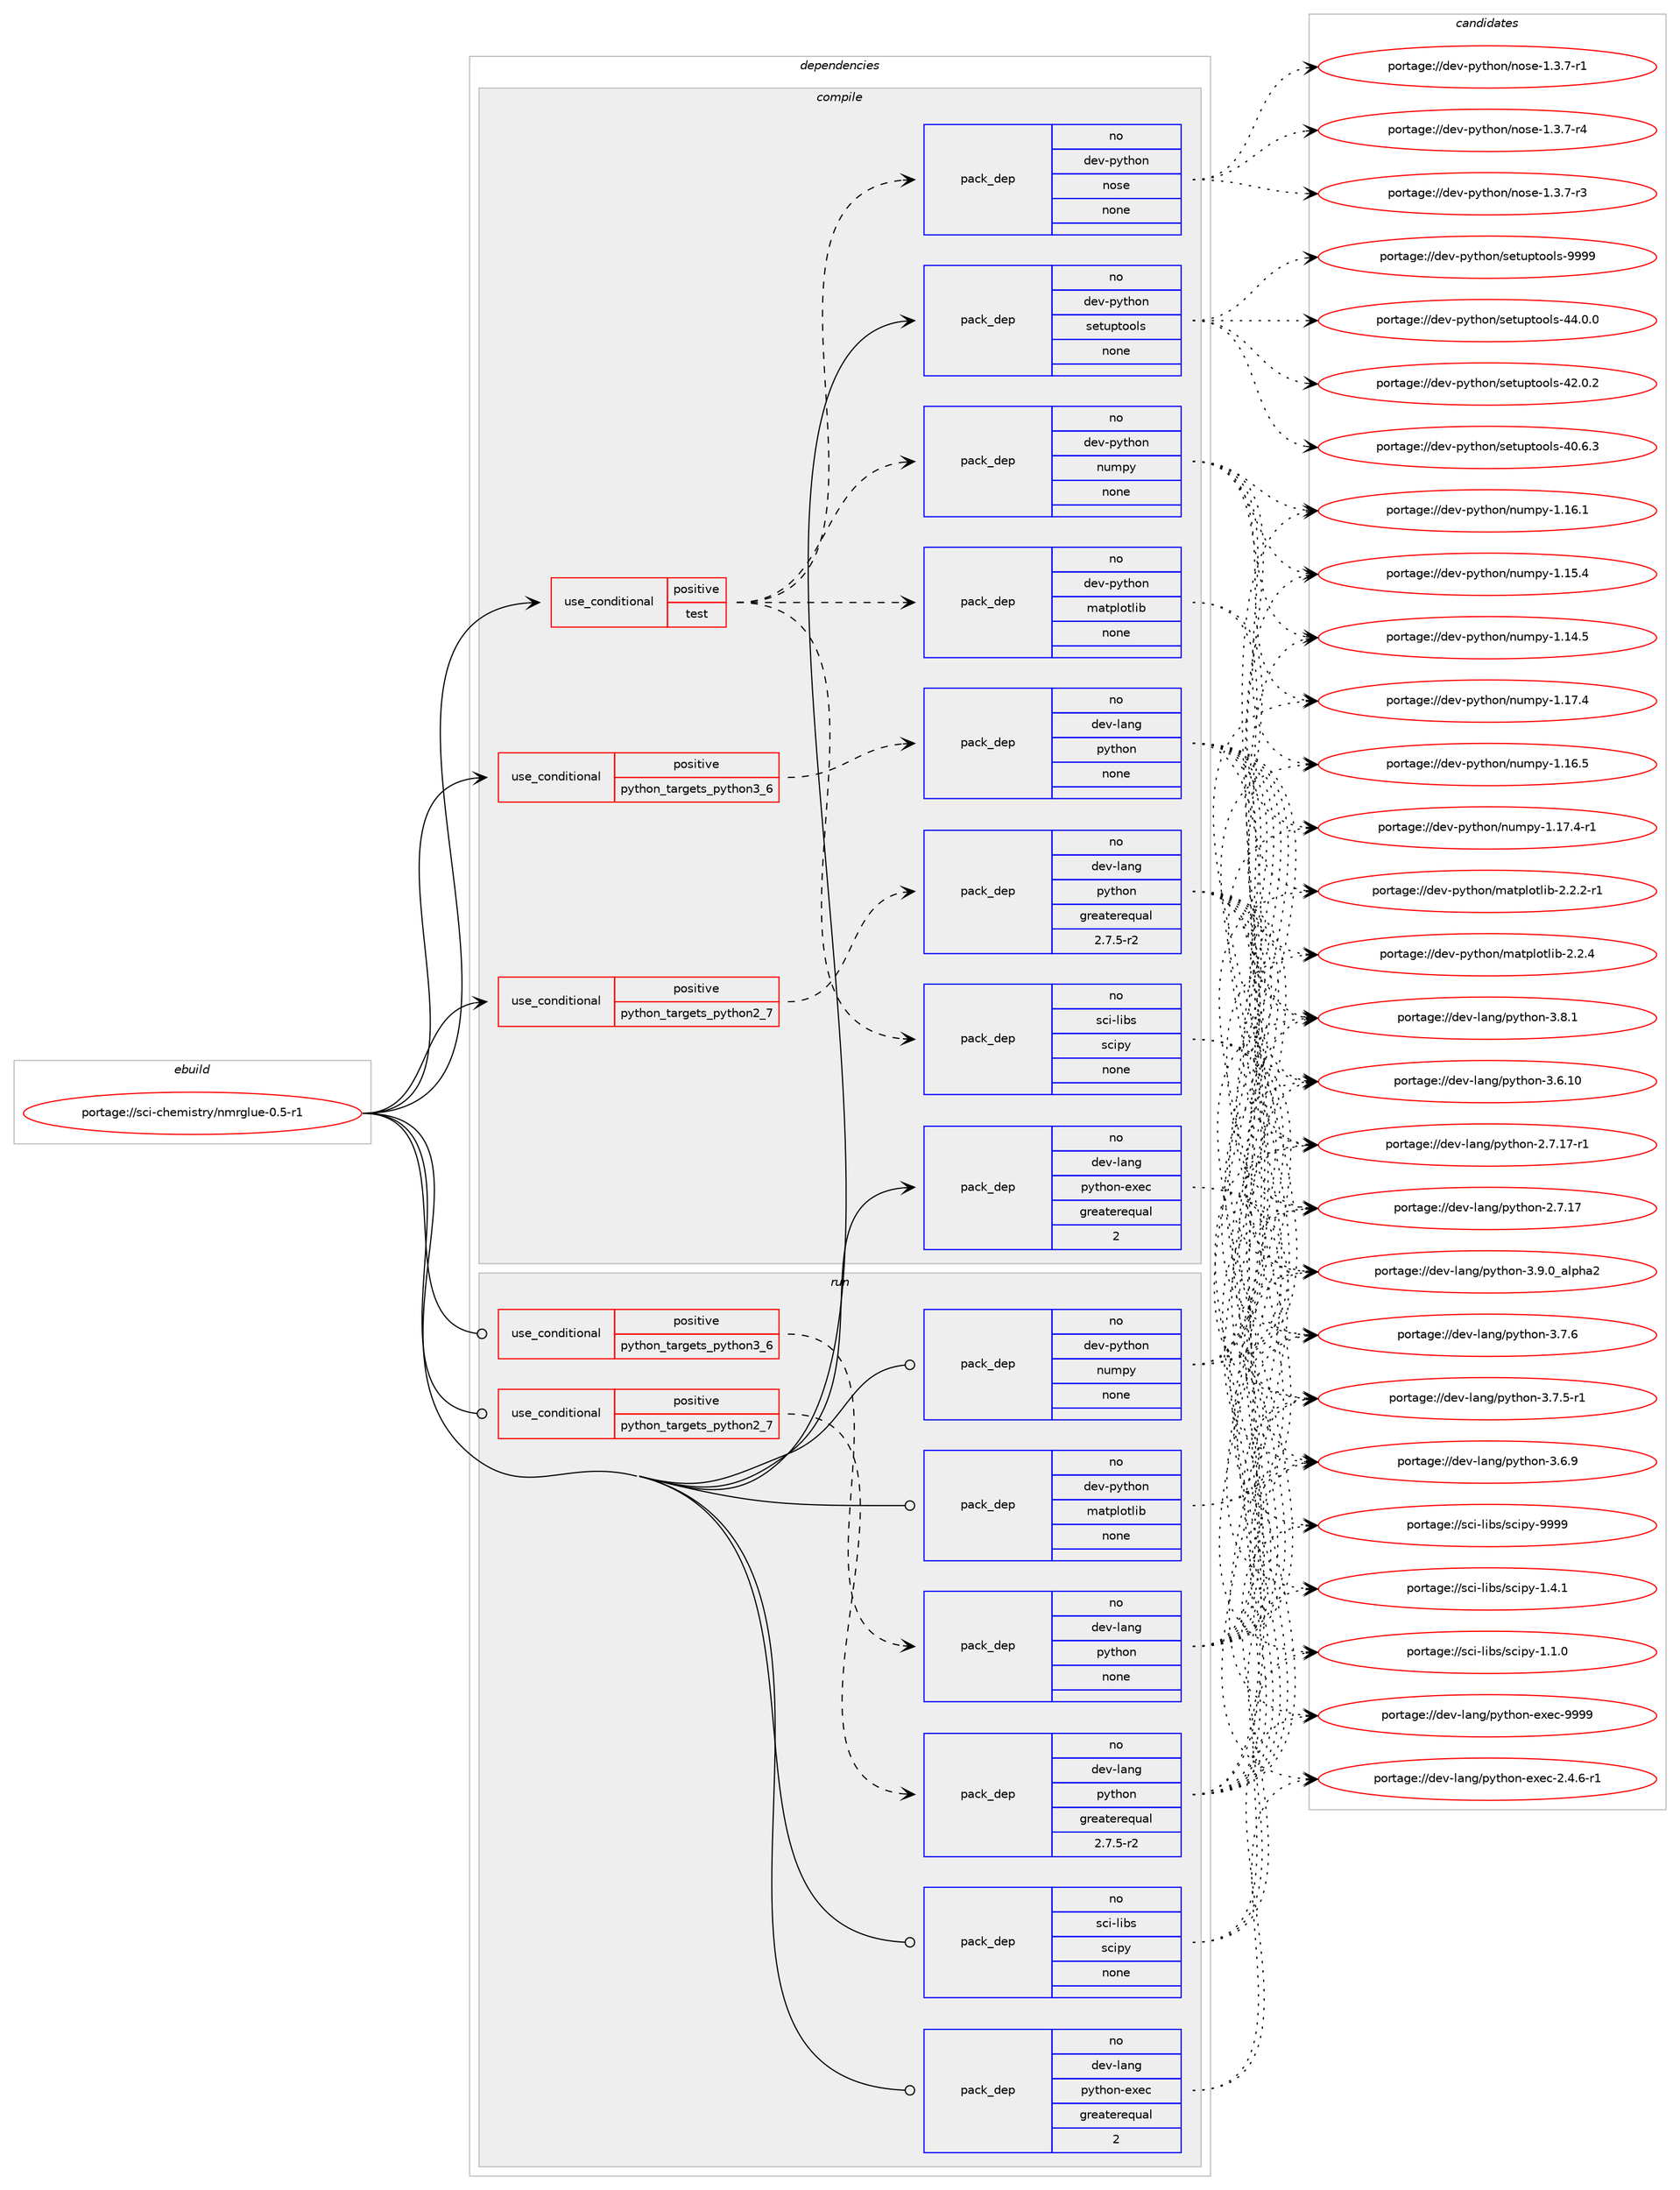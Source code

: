 digraph prolog {

# *************
# Graph options
# *************

newrank=true;
concentrate=true;
compound=true;
graph [rankdir=LR,fontname=Helvetica,fontsize=10,ranksep=1.5];#, ranksep=2.5, nodesep=0.2];
edge  [arrowhead=vee];
node  [fontname=Helvetica,fontsize=10];

# **********
# The ebuild
# **********

subgraph cluster_leftcol {
color=gray;
rank=same;
label=<<i>ebuild</i>>;
id [label="portage://sci-chemistry/nmrglue-0.5-r1", color=red, width=4, href="../sci-chemistry/nmrglue-0.5-r1.svg"];
}

# ****************
# The dependencies
# ****************

subgraph cluster_midcol {
color=gray;
label=<<i>dependencies</i>>;
subgraph cluster_compile {
fillcolor="#eeeeee";
style=filled;
label=<<i>compile</i>>;
subgraph cond20893 {
dependency108268 [label=<<TABLE BORDER="0" CELLBORDER="1" CELLSPACING="0" CELLPADDING="4"><TR><TD ROWSPAN="3" CELLPADDING="10">use_conditional</TD></TR><TR><TD>positive</TD></TR><TR><TD>python_targets_python2_7</TD></TR></TABLE>>, shape=none, color=red];
subgraph pack85550 {
dependency108269 [label=<<TABLE BORDER="0" CELLBORDER="1" CELLSPACING="0" CELLPADDING="4" WIDTH="220"><TR><TD ROWSPAN="6" CELLPADDING="30">pack_dep</TD></TR><TR><TD WIDTH="110">no</TD></TR><TR><TD>dev-lang</TD></TR><TR><TD>python</TD></TR><TR><TD>greaterequal</TD></TR><TR><TD>2.7.5-r2</TD></TR></TABLE>>, shape=none, color=blue];
}
dependency108268:e -> dependency108269:w [weight=20,style="dashed",arrowhead="vee"];
}
id:e -> dependency108268:w [weight=20,style="solid",arrowhead="vee"];
subgraph cond20894 {
dependency108270 [label=<<TABLE BORDER="0" CELLBORDER="1" CELLSPACING="0" CELLPADDING="4"><TR><TD ROWSPAN="3" CELLPADDING="10">use_conditional</TD></TR><TR><TD>positive</TD></TR><TR><TD>python_targets_python3_6</TD></TR></TABLE>>, shape=none, color=red];
subgraph pack85551 {
dependency108271 [label=<<TABLE BORDER="0" CELLBORDER="1" CELLSPACING="0" CELLPADDING="4" WIDTH="220"><TR><TD ROWSPAN="6" CELLPADDING="30">pack_dep</TD></TR><TR><TD WIDTH="110">no</TD></TR><TR><TD>dev-lang</TD></TR><TR><TD>python</TD></TR><TR><TD>none</TD></TR><TR><TD></TD></TR></TABLE>>, shape=none, color=blue];
}
dependency108270:e -> dependency108271:w [weight=20,style="dashed",arrowhead="vee"];
}
id:e -> dependency108270:w [weight=20,style="solid",arrowhead="vee"];
subgraph cond20895 {
dependency108272 [label=<<TABLE BORDER="0" CELLBORDER="1" CELLSPACING="0" CELLPADDING="4"><TR><TD ROWSPAN="3" CELLPADDING="10">use_conditional</TD></TR><TR><TD>positive</TD></TR><TR><TD>test</TD></TR></TABLE>>, shape=none, color=red];
subgraph pack85552 {
dependency108273 [label=<<TABLE BORDER="0" CELLBORDER="1" CELLSPACING="0" CELLPADDING="4" WIDTH="220"><TR><TD ROWSPAN="6" CELLPADDING="30">pack_dep</TD></TR><TR><TD WIDTH="110">no</TD></TR><TR><TD>dev-python</TD></TR><TR><TD>matplotlib</TD></TR><TR><TD>none</TD></TR><TR><TD></TD></TR></TABLE>>, shape=none, color=blue];
}
dependency108272:e -> dependency108273:w [weight=20,style="dashed",arrowhead="vee"];
subgraph pack85553 {
dependency108274 [label=<<TABLE BORDER="0" CELLBORDER="1" CELLSPACING="0" CELLPADDING="4" WIDTH="220"><TR><TD ROWSPAN="6" CELLPADDING="30">pack_dep</TD></TR><TR><TD WIDTH="110">no</TD></TR><TR><TD>dev-python</TD></TR><TR><TD>numpy</TD></TR><TR><TD>none</TD></TR><TR><TD></TD></TR></TABLE>>, shape=none, color=blue];
}
dependency108272:e -> dependency108274:w [weight=20,style="dashed",arrowhead="vee"];
subgraph pack85554 {
dependency108275 [label=<<TABLE BORDER="0" CELLBORDER="1" CELLSPACING="0" CELLPADDING="4" WIDTH="220"><TR><TD ROWSPAN="6" CELLPADDING="30">pack_dep</TD></TR><TR><TD WIDTH="110">no</TD></TR><TR><TD>sci-libs</TD></TR><TR><TD>scipy</TD></TR><TR><TD>none</TD></TR><TR><TD></TD></TR></TABLE>>, shape=none, color=blue];
}
dependency108272:e -> dependency108275:w [weight=20,style="dashed",arrowhead="vee"];
subgraph pack85555 {
dependency108276 [label=<<TABLE BORDER="0" CELLBORDER="1" CELLSPACING="0" CELLPADDING="4" WIDTH="220"><TR><TD ROWSPAN="6" CELLPADDING="30">pack_dep</TD></TR><TR><TD WIDTH="110">no</TD></TR><TR><TD>dev-python</TD></TR><TR><TD>nose</TD></TR><TR><TD>none</TD></TR><TR><TD></TD></TR></TABLE>>, shape=none, color=blue];
}
dependency108272:e -> dependency108276:w [weight=20,style="dashed",arrowhead="vee"];
}
id:e -> dependency108272:w [weight=20,style="solid",arrowhead="vee"];
subgraph pack85556 {
dependency108277 [label=<<TABLE BORDER="0" CELLBORDER="1" CELLSPACING="0" CELLPADDING="4" WIDTH="220"><TR><TD ROWSPAN="6" CELLPADDING="30">pack_dep</TD></TR><TR><TD WIDTH="110">no</TD></TR><TR><TD>dev-lang</TD></TR><TR><TD>python-exec</TD></TR><TR><TD>greaterequal</TD></TR><TR><TD>2</TD></TR></TABLE>>, shape=none, color=blue];
}
id:e -> dependency108277:w [weight=20,style="solid",arrowhead="vee"];
subgraph pack85557 {
dependency108278 [label=<<TABLE BORDER="0" CELLBORDER="1" CELLSPACING="0" CELLPADDING="4" WIDTH="220"><TR><TD ROWSPAN="6" CELLPADDING="30">pack_dep</TD></TR><TR><TD WIDTH="110">no</TD></TR><TR><TD>dev-python</TD></TR><TR><TD>setuptools</TD></TR><TR><TD>none</TD></TR><TR><TD></TD></TR></TABLE>>, shape=none, color=blue];
}
id:e -> dependency108278:w [weight=20,style="solid",arrowhead="vee"];
}
subgraph cluster_compileandrun {
fillcolor="#eeeeee";
style=filled;
label=<<i>compile and run</i>>;
}
subgraph cluster_run {
fillcolor="#eeeeee";
style=filled;
label=<<i>run</i>>;
subgraph cond20896 {
dependency108279 [label=<<TABLE BORDER="0" CELLBORDER="1" CELLSPACING="0" CELLPADDING="4"><TR><TD ROWSPAN="3" CELLPADDING="10">use_conditional</TD></TR><TR><TD>positive</TD></TR><TR><TD>python_targets_python2_7</TD></TR></TABLE>>, shape=none, color=red];
subgraph pack85558 {
dependency108280 [label=<<TABLE BORDER="0" CELLBORDER="1" CELLSPACING="0" CELLPADDING="4" WIDTH="220"><TR><TD ROWSPAN="6" CELLPADDING="30">pack_dep</TD></TR><TR><TD WIDTH="110">no</TD></TR><TR><TD>dev-lang</TD></TR><TR><TD>python</TD></TR><TR><TD>greaterequal</TD></TR><TR><TD>2.7.5-r2</TD></TR></TABLE>>, shape=none, color=blue];
}
dependency108279:e -> dependency108280:w [weight=20,style="dashed",arrowhead="vee"];
}
id:e -> dependency108279:w [weight=20,style="solid",arrowhead="odot"];
subgraph cond20897 {
dependency108281 [label=<<TABLE BORDER="0" CELLBORDER="1" CELLSPACING="0" CELLPADDING="4"><TR><TD ROWSPAN="3" CELLPADDING="10">use_conditional</TD></TR><TR><TD>positive</TD></TR><TR><TD>python_targets_python3_6</TD></TR></TABLE>>, shape=none, color=red];
subgraph pack85559 {
dependency108282 [label=<<TABLE BORDER="0" CELLBORDER="1" CELLSPACING="0" CELLPADDING="4" WIDTH="220"><TR><TD ROWSPAN="6" CELLPADDING="30">pack_dep</TD></TR><TR><TD WIDTH="110">no</TD></TR><TR><TD>dev-lang</TD></TR><TR><TD>python</TD></TR><TR><TD>none</TD></TR><TR><TD></TD></TR></TABLE>>, shape=none, color=blue];
}
dependency108281:e -> dependency108282:w [weight=20,style="dashed",arrowhead="vee"];
}
id:e -> dependency108281:w [weight=20,style="solid",arrowhead="odot"];
subgraph pack85560 {
dependency108283 [label=<<TABLE BORDER="0" CELLBORDER="1" CELLSPACING="0" CELLPADDING="4" WIDTH="220"><TR><TD ROWSPAN="6" CELLPADDING="30">pack_dep</TD></TR><TR><TD WIDTH="110">no</TD></TR><TR><TD>dev-lang</TD></TR><TR><TD>python-exec</TD></TR><TR><TD>greaterequal</TD></TR><TR><TD>2</TD></TR></TABLE>>, shape=none, color=blue];
}
id:e -> dependency108283:w [weight=20,style="solid",arrowhead="odot"];
subgraph pack85561 {
dependency108284 [label=<<TABLE BORDER="0" CELLBORDER="1" CELLSPACING="0" CELLPADDING="4" WIDTH="220"><TR><TD ROWSPAN="6" CELLPADDING="30">pack_dep</TD></TR><TR><TD WIDTH="110">no</TD></TR><TR><TD>dev-python</TD></TR><TR><TD>matplotlib</TD></TR><TR><TD>none</TD></TR><TR><TD></TD></TR></TABLE>>, shape=none, color=blue];
}
id:e -> dependency108284:w [weight=20,style="solid",arrowhead="odot"];
subgraph pack85562 {
dependency108285 [label=<<TABLE BORDER="0" CELLBORDER="1" CELLSPACING="0" CELLPADDING="4" WIDTH="220"><TR><TD ROWSPAN="6" CELLPADDING="30">pack_dep</TD></TR><TR><TD WIDTH="110">no</TD></TR><TR><TD>dev-python</TD></TR><TR><TD>numpy</TD></TR><TR><TD>none</TD></TR><TR><TD></TD></TR></TABLE>>, shape=none, color=blue];
}
id:e -> dependency108285:w [weight=20,style="solid",arrowhead="odot"];
subgraph pack85563 {
dependency108286 [label=<<TABLE BORDER="0" CELLBORDER="1" CELLSPACING="0" CELLPADDING="4" WIDTH="220"><TR><TD ROWSPAN="6" CELLPADDING="30">pack_dep</TD></TR><TR><TD WIDTH="110">no</TD></TR><TR><TD>sci-libs</TD></TR><TR><TD>scipy</TD></TR><TR><TD>none</TD></TR><TR><TD></TD></TR></TABLE>>, shape=none, color=blue];
}
id:e -> dependency108286:w [weight=20,style="solid",arrowhead="odot"];
}
}

# **************
# The candidates
# **************

subgraph cluster_choices {
rank=same;
color=gray;
label=<<i>candidates</i>>;

subgraph choice85550 {
color=black;
nodesep=1;
choice10010111845108971101034711212111610411111045514657464895971081121049750 [label="portage://dev-lang/python-3.9.0_alpha2", color=red, width=4,href="../dev-lang/python-3.9.0_alpha2.svg"];
choice100101118451089711010347112121116104111110455146564649 [label="portage://dev-lang/python-3.8.1", color=red, width=4,href="../dev-lang/python-3.8.1.svg"];
choice100101118451089711010347112121116104111110455146554654 [label="portage://dev-lang/python-3.7.6", color=red, width=4,href="../dev-lang/python-3.7.6.svg"];
choice1001011184510897110103471121211161041111104551465546534511449 [label="portage://dev-lang/python-3.7.5-r1", color=red, width=4,href="../dev-lang/python-3.7.5-r1.svg"];
choice100101118451089711010347112121116104111110455146544657 [label="portage://dev-lang/python-3.6.9", color=red, width=4,href="../dev-lang/python-3.6.9.svg"];
choice10010111845108971101034711212111610411111045514654464948 [label="portage://dev-lang/python-3.6.10", color=red, width=4,href="../dev-lang/python-3.6.10.svg"];
choice100101118451089711010347112121116104111110455046554649554511449 [label="portage://dev-lang/python-2.7.17-r1", color=red, width=4,href="../dev-lang/python-2.7.17-r1.svg"];
choice10010111845108971101034711212111610411111045504655464955 [label="portage://dev-lang/python-2.7.17", color=red, width=4,href="../dev-lang/python-2.7.17.svg"];
dependency108269:e -> choice10010111845108971101034711212111610411111045514657464895971081121049750:w [style=dotted,weight="100"];
dependency108269:e -> choice100101118451089711010347112121116104111110455146564649:w [style=dotted,weight="100"];
dependency108269:e -> choice100101118451089711010347112121116104111110455146554654:w [style=dotted,weight="100"];
dependency108269:e -> choice1001011184510897110103471121211161041111104551465546534511449:w [style=dotted,weight="100"];
dependency108269:e -> choice100101118451089711010347112121116104111110455146544657:w [style=dotted,weight="100"];
dependency108269:e -> choice10010111845108971101034711212111610411111045514654464948:w [style=dotted,weight="100"];
dependency108269:e -> choice100101118451089711010347112121116104111110455046554649554511449:w [style=dotted,weight="100"];
dependency108269:e -> choice10010111845108971101034711212111610411111045504655464955:w [style=dotted,weight="100"];
}
subgraph choice85551 {
color=black;
nodesep=1;
choice10010111845108971101034711212111610411111045514657464895971081121049750 [label="portage://dev-lang/python-3.9.0_alpha2", color=red, width=4,href="../dev-lang/python-3.9.0_alpha2.svg"];
choice100101118451089711010347112121116104111110455146564649 [label="portage://dev-lang/python-3.8.1", color=red, width=4,href="../dev-lang/python-3.8.1.svg"];
choice100101118451089711010347112121116104111110455146554654 [label="portage://dev-lang/python-3.7.6", color=red, width=4,href="../dev-lang/python-3.7.6.svg"];
choice1001011184510897110103471121211161041111104551465546534511449 [label="portage://dev-lang/python-3.7.5-r1", color=red, width=4,href="../dev-lang/python-3.7.5-r1.svg"];
choice100101118451089711010347112121116104111110455146544657 [label="portage://dev-lang/python-3.6.9", color=red, width=4,href="../dev-lang/python-3.6.9.svg"];
choice10010111845108971101034711212111610411111045514654464948 [label="portage://dev-lang/python-3.6.10", color=red, width=4,href="../dev-lang/python-3.6.10.svg"];
choice100101118451089711010347112121116104111110455046554649554511449 [label="portage://dev-lang/python-2.7.17-r1", color=red, width=4,href="../dev-lang/python-2.7.17-r1.svg"];
choice10010111845108971101034711212111610411111045504655464955 [label="portage://dev-lang/python-2.7.17", color=red, width=4,href="../dev-lang/python-2.7.17.svg"];
dependency108271:e -> choice10010111845108971101034711212111610411111045514657464895971081121049750:w [style=dotted,weight="100"];
dependency108271:e -> choice100101118451089711010347112121116104111110455146564649:w [style=dotted,weight="100"];
dependency108271:e -> choice100101118451089711010347112121116104111110455146554654:w [style=dotted,weight="100"];
dependency108271:e -> choice1001011184510897110103471121211161041111104551465546534511449:w [style=dotted,weight="100"];
dependency108271:e -> choice100101118451089711010347112121116104111110455146544657:w [style=dotted,weight="100"];
dependency108271:e -> choice10010111845108971101034711212111610411111045514654464948:w [style=dotted,weight="100"];
dependency108271:e -> choice100101118451089711010347112121116104111110455046554649554511449:w [style=dotted,weight="100"];
dependency108271:e -> choice10010111845108971101034711212111610411111045504655464955:w [style=dotted,weight="100"];
}
subgraph choice85552 {
color=black;
nodesep=1;
choice10010111845112121116104111110471099711611210811111610810598455046504652 [label="portage://dev-python/matplotlib-2.2.4", color=red, width=4,href="../dev-python/matplotlib-2.2.4.svg"];
choice100101118451121211161041111104710997116112108111116108105984550465046504511449 [label="portage://dev-python/matplotlib-2.2.2-r1", color=red, width=4,href="../dev-python/matplotlib-2.2.2-r1.svg"];
dependency108273:e -> choice10010111845112121116104111110471099711611210811111610810598455046504652:w [style=dotted,weight="100"];
dependency108273:e -> choice100101118451121211161041111104710997116112108111116108105984550465046504511449:w [style=dotted,weight="100"];
}
subgraph choice85553 {
color=black;
nodesep=1;
choice1001011184511212111610411111047110117109112121454946495546524511449 [label="portage://dev-python/numpy-1.17.4-r1", color=red, width=4,href="../dev-python/numpy-1.17.4-r1.svg"];
choice100101118451121211161041111104711011710911212145494649554652 [label="portage://dev-python/numpy-1.17.4", color=red, width=4,href="../dev-python/numpy-1.17.4.svg"];
choice100101118451121211161041111104711011710911212145494649544653 [label="portage://dev-python/numpy-1.16.5", color=red, width=4,href="../dev-python/numpy-1.16.5.svg"];
choice100101118451121211161041111104711011710911212145494649544649 [label="portage://dev-python/numpy-1.16.1", color=red, width=4,href="../dev-python/numpy-1.16.1.svg"];
choice100101118451121211161041111104711011710911212145494649534652 [label="portage://dev-python/numpy-1.15.4", color=red, width=4,href="../dev-python/numpy-1.15.4.svg"];
choice100101118451121211161041111104711011710911212145494649524653 [label="portage://dev-python/numpy-1.14.5", color=red, width=4,href="../dev-python/numpy-1.14.5.svg"];
dependency108274:e -> choice1001011184511212111610411111047110117109112121454946495546524511449:w [style=dotted,weight="100"];
dependency108274:e -> choice100101118451121211161041111104711011710911212145494649554652:w [style=dotted,weight="100"];
dependency108274:e -> choice100101118451121211161041111104711011710911212145494649544653:w [style=dotted,weight="100"];
dependency108274:e -> choice100101118451121211161041111104711011710911212145494649544649:w [style=dotted,weight="100"];
dependency108274:e -> choice100101118451121211161041111104711011710911212145494649534652:w [style=dotted,weight="100"];
dependency108274:e -> choice100101118451121211161041111104711011710911212145494649524653:w [style=dotted,weight="100"];
}
subgraph choice85554 {
color=black;
nodesep=1;
choice11599105451081059811547115991051121214557575757 [label="portage://sci-libs/scipy-9999", color=red, width=4,href="../sci-libs/scipy-9999.svg"];
choice1159910545108105981154711599105112121454946524649 [label="portage://sci-libs/scipy-1.4.1", color=red, width=4,href="../sci-libs/scipy-1.4.1.svg"];
choice1159910545108105981154711599105112121454946494648 [label="portage://sci-libs/scipy-1.1.0", color=red, width=4,href="../sci-libs/scipy-1.1.0.svg"];
dependency108275:e -> choice11599105451081059811547115991051121214557575757:w [style=dotted,weight="100"];
dependency108275:e -> choice1159910545108105981154711599105112121454946524649:w [style=dotted,weight="100"];
dependency108275:e -> choice1159910545108105981154711599105112121454946494648:w [style=dotted,weight="100"];
}
subgraph choice85555 {
color=black;
nodesep=1;
choice10010111845112121116104111110471101111151014549465146554511452 [label="portage://dev-python/nose-1.3.7-r4", color=red, width=4,href="../dev-python/nose-1.3.7-r4.svg"];
choice10010111845112121116104111110471101111151014549465146554511451 [label="portage://dev-python/nose-1.3.7-r3", color=red, width=4,href="../dev-python/nose-1.3.7-r3.svg"];
choice10010111845112121116104111110471101111151014549465146554511449 [label="portage://dev-python/nose-1.3.7-r1", color=red, width=4,href="../dev-python/nose-1.3.7-r1.svg"];
dependency108276:e -> choice10010111845112121116104111110471101111151014549465146554511452:w [style=dotted,weight="100"];
dependency108276:e -> choice10010111845112121116104111110471101111151014549465146554511451:w [style=dotted,weight="100"];
dependency108276:e -> choice10010111845112121116104111110471101111151014549465146554511449:w [style=dotted,weight="100"];
}
subgraph choice85556 {
color=black;
nodesep=1;
choice10010111845108971101034711212111610411111045101120101994557575757 [label="portage://dev-lang/python-exec-9999", color=red, width=4,href="../dev-lang/python-exec-9999.svg"];
choice10010111845108971101034711212111610411111045101120101994550465246544511449 [label="portage://dev-lang/python-exec-2.4.6-r1", color=red, width=4,href="../dev-lang/python-exec-2.4.6-r1.svg"];
dependency108277:e -> choice10010111845108971101034711212111610411111045101120101994557575757:w [style=dotted,weight="100"];
dependency108277:e -> choice10010111845108971101034711212111610411111045101120101994550465246544511449:w [style=dotted,weight="100"];
}
subgraph choice85557 {
color=black;
nodesep=1;
choice10010111845112121116104111110471151011161171121161111111081154557575757 [label="portage://dev-python/setuptools-9999", color=red, width=4,href="../dev-python/setuptools-9999.svg"];
choice100101118451121211161041111104711510111611711211611111110811545525246484648 [label="portage://dev-python/setuptools-44.0.0", color=red, width=4,href="../dev-python/setuptools-44.0.0.svg"];
choice100101118451121211161041111104711510111611711211611111110811545525046484650 [label="portage://dev-python/setuptools-42.0.2", color=red, width=4,href="../dev-python/setuptools-42.0.2.svg"];
choice100101118451121211161041111104711510111611711211611111110811545524846544651 [label="portage://dev-python/setuptools-40.6.3", color=red, width=4,href="../dev-python/setuptools-40.6.3.svg"];
dependency108278:e -> choice10010111845112121116104111110471151011161171121161111111081154557575757:w [style=dotted,weight="100"];
dependency108278:e -> choice100101118451121211161041111104711510111611711211611111110811545525246484648:w [style=dotted,weight="100"];
dependency108278:e -> choice100101118451121211161041111104711510111611711211611111110811545525046484650:w [style=dotted,weight="100"];
dependency108278:e -> choice100101118451121211161041111104711510111611711211611111110811545524846544651:w [style=dotted,weight="100"];
}
subgraph choice85558 {
color=black;
nodesep=1;
choice10010111845108971101034711212111610411111045514657464895971081121049750 [label="portage://dev-lang/python-3.9.0_alpha2", color=red, width=4,href="../dev-lang/python-3.9.0_alpha2.svg"];
choice100101118451089711010347112121116104111110455146564649 [label="portage://dev-lang/python-3.8.1", color=red, width=4,href="../dev-lang/python-3.8.1.svg"];
choice100101118451089711010347112121116104111110455146554654 [label="portage://dev-lang/python-3.7.6", color=red, width=4,href="../dev-lang/python-3.7.6.svg"];
choice1001011184510897110103471121211161041111104551465546534511449 [label="portage://dev-lang/python-3.7.5-r1", color=red, width=4,href="../dev-lang/python-3.7.5-r1.svg"];
choice100101118451089711010347112121116104111110455146544657 [label="portage://dev-lang/python-3.6.9", color=red, width=4,href="../dev-lang/python-3.6.9.svg"];
choice10010111845108971101034711212111610411111045514654464948 [label="portage://dev-lang/python-3.6.10", color=red, width=4,href="../dev-lang/python-3.6.10.svg"];
choice100101118451089711010347112121116104111110455046554649554511449 [label="portage://dev-lang/python-2.7.17-r1", color=red, width=4,href="../dev-lang/python-2.7.17-r1.svg"];
choice10010111845108971101034711212111610411111045504655464955 [label="portage://dev-lang/python-2.7.17", color=red, width=4,href="../dev-lang/python-2.7.17.svg"];
dependency108280:e -> choice10010111845108971101034711212111610411111045514657464895971081121049750:w [style=dotted,weight="100"];
dependency108280:e -> choice100101118451089711010347112121116104111110455146564649:w [style=dotted,weight="100"];
dependency108280:e -> choice100101118451089711010347112121116104111110455146554654:w [style=dotted,weight="100"];
dependency108280:e -> choice1001011184510897110103471121211161041111104551465546534511449:w [style=dotted,weight="100"];
dependency108280:e -> choice100101118451089711010347112121116104111110455146544657:w [style=dotted,weight="100"];
dependency108280:e -> choice10010111845108971101034711212111610411111045514654464948:w [style=dotted,weight="100"];
dependency108280:e -> choice100101118451089711010347112121116104111110455046554649554511449:w [style=dotted,weight="100"];
dependency108280:e -> choice10010111845108971101034711212111610411111045504655464955:w [style=dotted,weight="100"];
}
subgraph choice85559 {
color=black;
nodesep=1;
choice10010111845108971101034711212111610411111045514657464895971081121049750 [label="portage://dev-lang/python-3.9.0_alpha2", color=red, width=4,href="../dev-lang/python-3.9.0_alpha2.svg"];
choice100101118451089711010347112121116104111110455146564649 [label="portage://dev-lang/python-3.8.1", color=red, width=4,href="../dev-lang/python-3.8.1.svg"];
choice100101118451089711010347112121116104111110455146554654 [label="portage://dev-lang/python-3.7.6", color=red, width=4,href="../dev-lang/python-3.7.6.svg"];
choice1001011184510897110103471121211161041111104551465546534511449 [label="portage://dev-lang/python-3.7.5-r1", color=red, width=4,href="../dev-lang/python-3.7.5-r1.svg"];
choice100101118451089711010347112121116104111110455146544657 [label="portage://dev-lang/python-3.6.9", color=red, width=4,href="../dev-lang/python-3.6.9.svg"];
choice10010111845108971101034711212111610411111045514654464948 [label="portage://dev-lang/python-3.6.10", color=red, width=4,href="../dev-lang/python-3.6.10.svg"];
choice100101118451089711010347112121116104111110455046554649554511449 [label="portage://dev-lang/python-2.7.17-r1", color=red, width=4,href="../dev-lang/python-2.7.17-r1.svg"];
choice10010111845108971101034711212111610411111045504655464955 [label="portage://dev-lang/python-2.7.17", color=red, width=4,href="../dev-lang/python-2.7.17.svg"];
dependency108282:e -> choice10010111845108971101034711212111610411111045514657464895971081121049750:w [style=dotted,weight="100"];
dependency108282:e -> choice100101118451089711010347112121116104111110455146564649:w [style=dotted,weight="100"];
dependency108282:e -> choice100101118451089711010347112121116104111110455146554654:w [style=dotted,weight="100"];
dependency108282:e -> choice1001011184510897110103471121211161041111104551465546534511449:w [style=dotted,weight="100"];
dependency108282:e -> choice100101118451089711010347112121116104111110455146544657:w [style=dotted,weight="100"];
dependency108282:e -> choice10010111845108971101034711212111610411111045514654464948:w [style=dotted,weight="100"];
dependency108282:e -> choice100101118451089711010347112121116104111110455046554649554511449:w [style=dotted,weight="100"];
dependency108282:e -> choice10010111845108971101034711212111610411111045504655464955:w [style=dotted,weight="100"];
}
subgraph choice85560 {
color=black;
nodesep=1;
choice10010111845108971101034711212111610411111045101120101994557575757 [label="portage://dev-lang/python-exec-9999", color=red, width=4,href="../dev-lang/python-exec-9999.svg"];
choice10010111845108971101034711212111610411111045101120101994550465246544511449 [label="portage://dev-lang/python-exec-2.4.6-r1", color=red, width=4,href="../dev-lang/python-exec-2.4.6-r1.svg"];
dependency108283:e -> choice10010111845108971101034711212111610411111045101120101994557575757:w [style=dotted,weight="100"];
dependency108283:e -> choice10010111845108971101034711212111610411111045101120101994550465246544511449:w [style=dotted,weight="100"];
}
subgraph choice85561 {
color=black;
nodesep=1;
choice10010111845112121116104111110471099711611210811111610810598455046504652 [label="portage://dev-python/matplotlib-2.2.4", color=red, width=4,href="../dev-python/matplotlib-2.2.4.svg"];
choice100101118451121211161041111104710997116112108111116108105984550465046504511449 [label="portage://dev-python/matplotlib-2.2.2-r1", color=red, width=4,href="../dev-python/matplotlib-2.2.2-r1.svg"];
dependency108284:e -> choice10010111845112121116104111110471099711611210811111610810598455046504652:w [style=dotted,weight="100"];
dependency108284:e -> choice100101118451121211161041111104710997116112108111116108105984550465046504511449:w [style=dotted,weight="100"];
}
subgraph choice85562 {
color=black;
nodesep=1;
choice1001011184511212111610411111047110117109112121454946495546524511449 [label="portage://dev-python/numpy-1.17.4-r1", color=red, width=4,href="../dev-python/numpy-1.17.4-r1.svg"];
choice100101118451121211161041111104711011710911212145494649554652 [label="portage://dev-python/numpy-1.17.4", color=red, width=4,href="../dev-python/numpy-1.17.4.svg"];
choice100101118451121211161041111104711011710911212145494649544653 [label="portage://dev-python/numpy-1.16.5", color=red, width=4,href="../dev-python/numpy-1.16.5.svg"];
choice100101118451121211161041111104711011710911212145494649544649 [label="portage://dev-python/numpy-1.16.1", color=red, width=4,href="../dev-python/numpy-1.16.1.svg"];
choice100101118451121211161041111104711011710911212145494649534652 [label="portage://dev-python/numpy-1.15.4", color=red, width=4,href="../dev-python/numpy-1.15.4.svg"];
choice100101118451121211161041111104711011710911212145494649524653 [label="portage://dev-python/numpy-1.14.5", color=red, width=4,href="../dev-python/numpy-1.14.5.svg"];
dependency108285:e -> choice1001011184511212111610411111047110117109112121454946495546524511449:w [style=dotted,weight="100"];
dependency108285:e -> choice100101118451121211161041111104711011710911212145494649554652:w [style=dotted,weight="100"];
dependency108285:e -> choice100101118451121211161041111104711011710911212145494649544653:w [style=dotted,weight="100"];
dependency108285:e -> choice100101118451121211161041111104711011710911212145494649544649:w [style=dotted,weight="100"];
dependency108285:e -> choice100101118451121211161041111104711011710911212145494649534652:w [style=dotted,weight="100"];
dependency108285:e -> choice100101118451121211161041111104711011710911212145494649524653:w [style=dotted,weight="100"];
}
subgraph choice85563 {
color=black;
nodesep=1;
choice11599105451081059811547115991051121214557575757 [label="portage://sci-libs/scipy-9999", color=red, width=4,href="../sci-libs/scipy-9999.svg"];
choice1159910545108105981154711599105112121454946524649 [label="portage://sci-libs/scipy-1.4.1", color=red, width=4,href="../sci-libs/scipy-1.4.1.svg"];
choice1159910545108105981154711599105112121454946494648 [label="portage://sci-libs/scipy-1.1.0", color=red, width=4,href="../sci-libs/scipy-1.1.0.svg"];
dependency108286:e -> choice11599105451081059811547115991051121214557575757:w [style=dotted,weight="100"];
dependency108286:e -> choice1159910545108105981154711599105112121454946524649:w [style=dotted,weight="100"];
dependency108286:e -> choice1159910545108105981154711599105112121454946494648:w [style=dotted,weight="100"];
}
}

}
